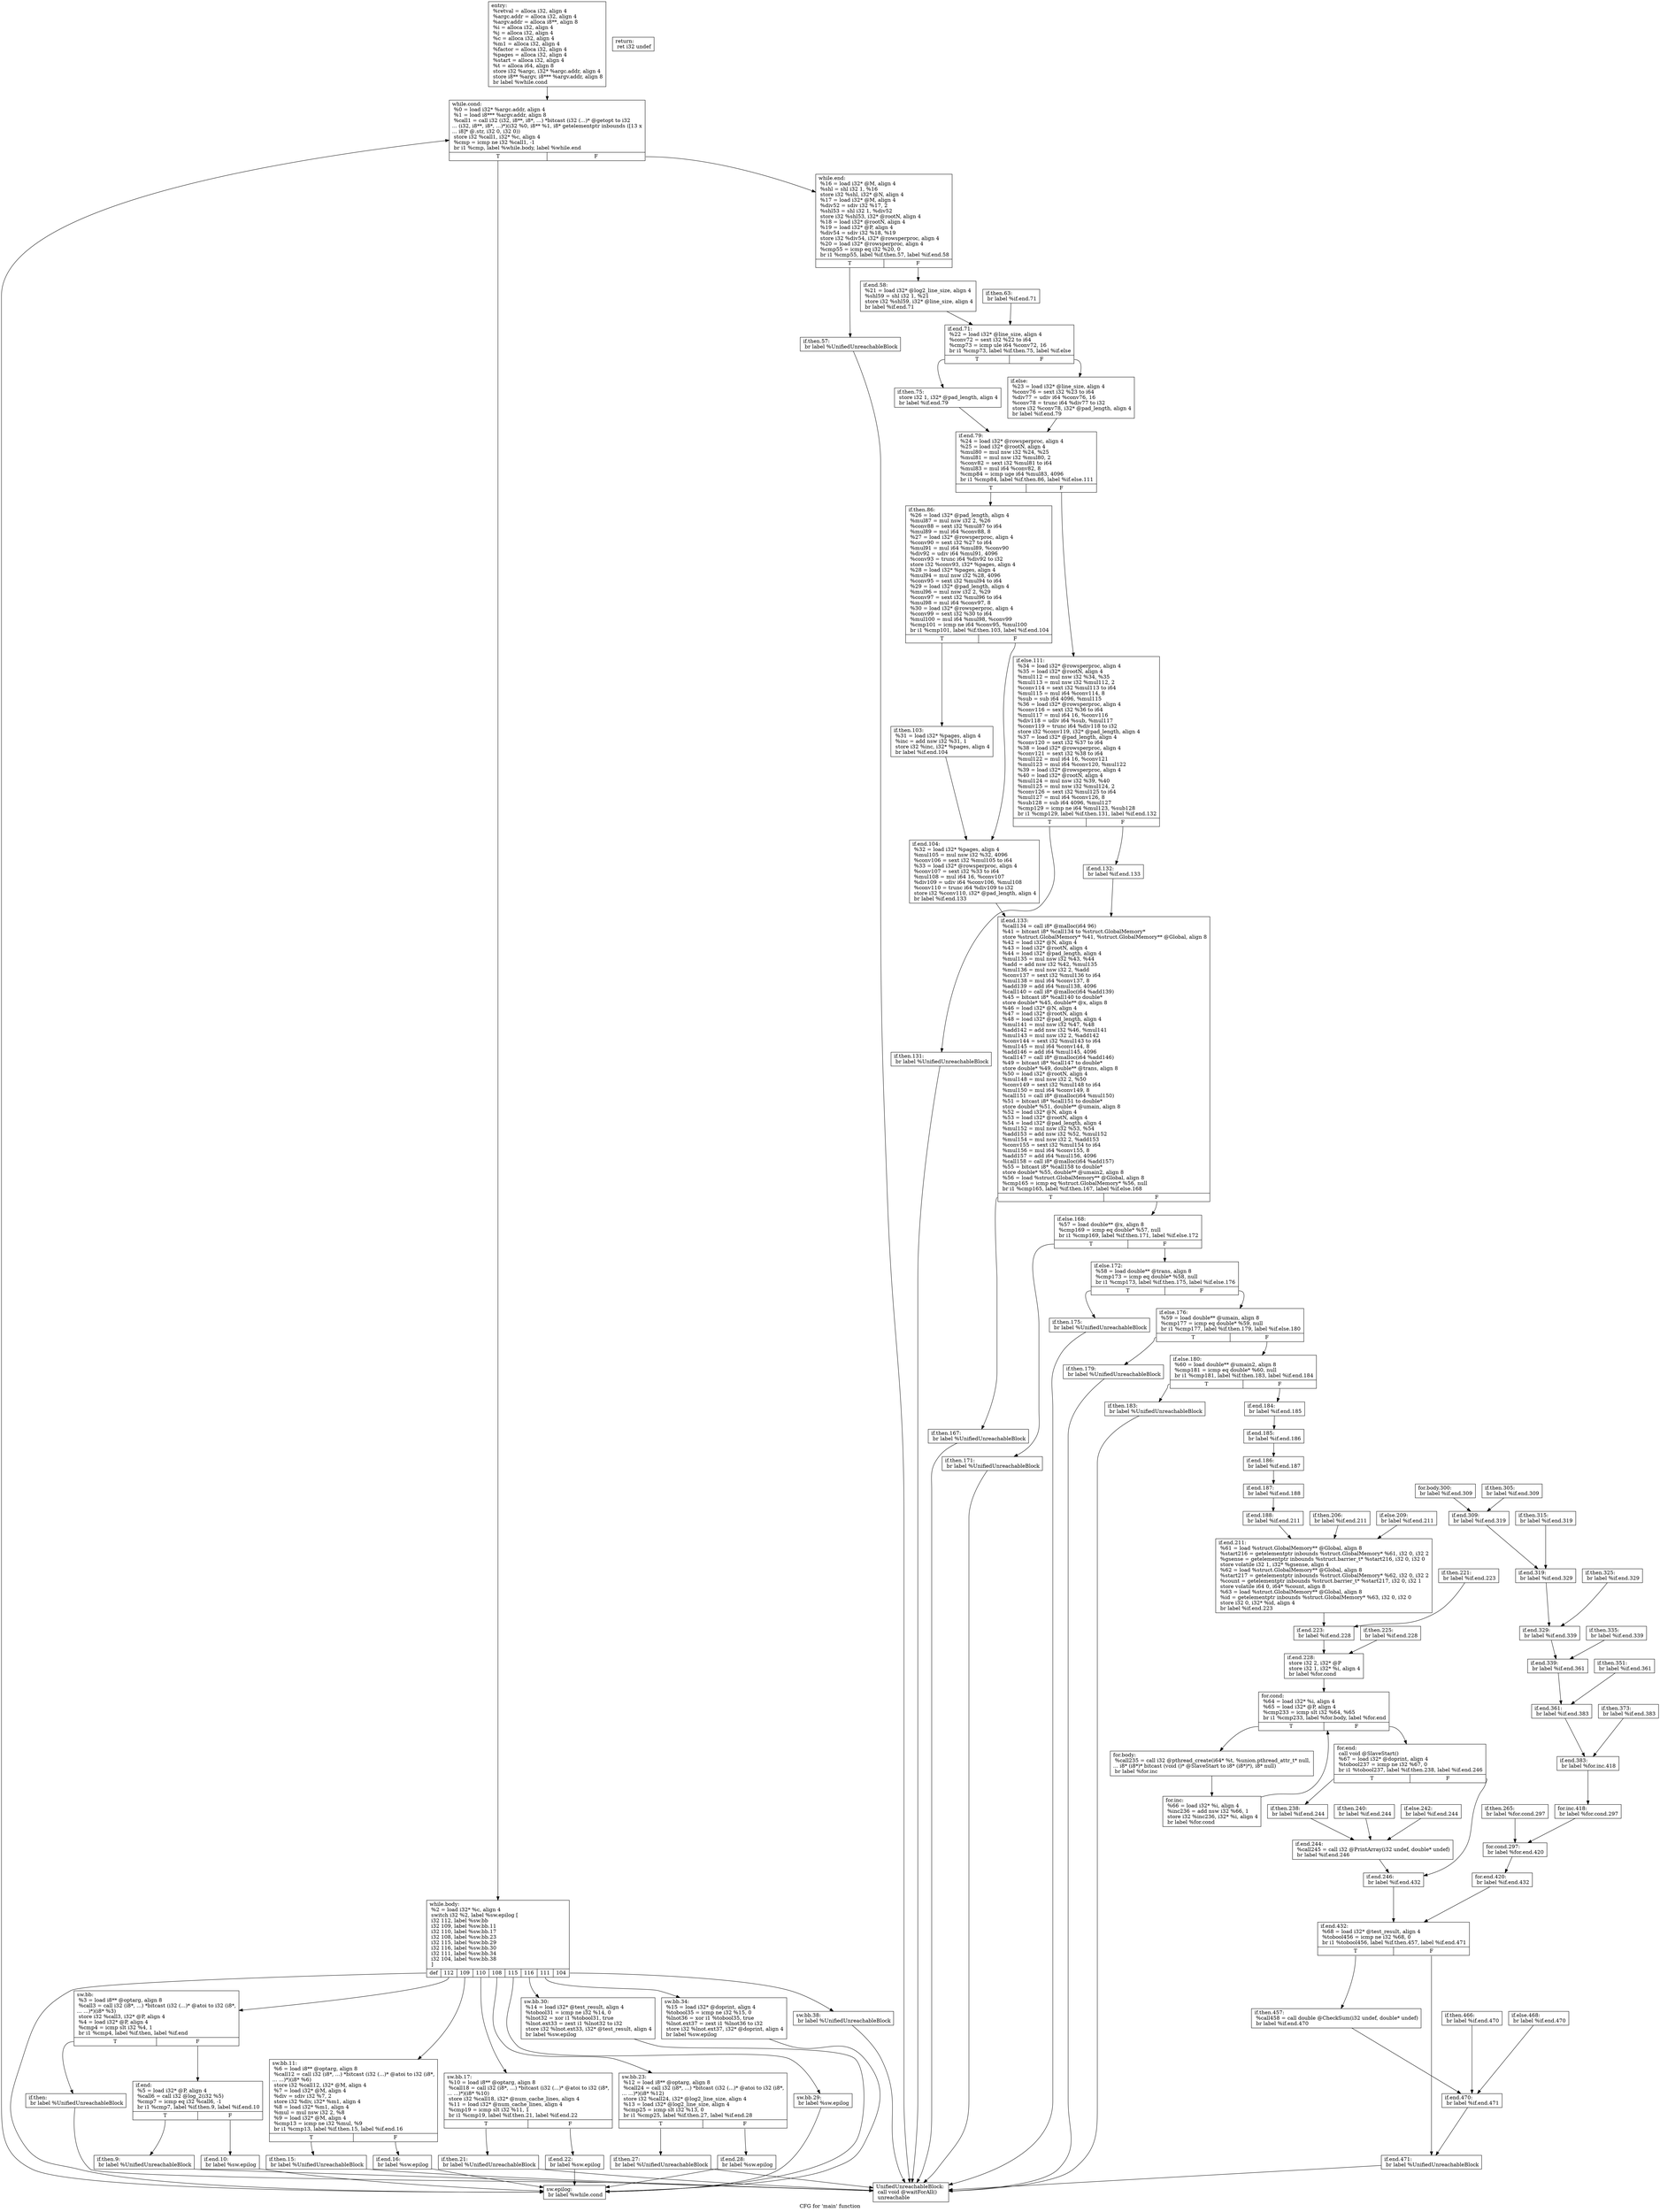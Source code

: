 digraph "CFG for 'main' function" {
	label="CFG for 'main' function";

	Node0x5d90780 [shape=record,label="{entry:\l  %retval = alloca i32, align 4\l  %argc.addr = alloca i32, align 4\l  %argv.addr = alloca i8**, align 8\l  %i = alloca i32, align 4\l  %j = alloca i32, align 4\l  %c = alloca i32, align 4\l  %m1 = alloca i32, align 4\l  %factor = alloca i32, align 4\l  %pages = alloca i32, align 4\l  %start = alloca i32, align 4\l  %t = alloca i64, align 8\l  store i32 %argc, i32* %argc.addr, align 4\l  store i8** %argv, i8*** %argv.addr, align 8\l  br label %while.cond\l}"];
	Node0x5d90780 -> Node0x5d907d0;
	Node0x5d907d0 [shape=record,label="{while.cond:                                       \l  %0 = load i32* %argc.addr, align 4\l  %1 = load i8*** %argv.addr, align 8\l  %call1 = call i32 (i32, i8**, i8*, ...) *bitcast (i32 (...)* @getopt to i32\l... (i32, i8**, i8*, ...)*)(i32 %0, i8** %1, i8* getelementptr inbounds ([13 x\l... i8]* @.str, i32 0, i32 0))\l  store i32 %call1, i32* %c, align 4\l  %cmp = icmp ne i32 %call1, -1\l  br i1 %cmp, label %while.body, label %while.end\l|{<s0>T|<s1>F}}"];
	Node0x5d907d0:s0 -> Node0x5d90820;
	Node0x5d907d0:s1 -> Node0x5d92ac0;
	Node0x5d90820 [shape=record,label="{while.body:                                       \l  %2 = load i32* %c, align 4\l  switch i32 %2, label %sw.epilog [\l    i32 112, label %sw.bb\l    i32 109, label %sw.bb.11\l    i32 110, label %sw.bb.17\l    i32 108, label %sw.bb.23\l    i32 115, label %sw.bb.29\l    i32 116, label %sw.bb.30\l    i32 111, label %sw.bb.34\l    i32 104, label %sw.bb.38\l  ]\l|{<s0>def|<s1>112|<s2>109|<s3>110|<s4>108|<s5>115|<s6>116|<s7>111|<s8>104}}"];
	Node0x5d90820:s0 -> Node0x5d92a70;
	Node0x5d90820:s1 -> Node0x5d924d0;
	Node0x5d90820:s2 -> Node0x5d92660;
	Node0x5d90820:s3 -> Node0x5d92750;
	Node0x5d90820:s4 -> Node0x5d92840;
	Node0x5d90820:s5 -> Node0x5d92930;
	Node0x5d90820:s6 -> Node0x5d92980;
	Node0x5d90820:s7 -> Node0x5d929d0;
	Node0x5d90820:s8 -> Node0x5d92a20;
	Node0x5d924d0 [shape=record,label="{sw.bb:                                            \l  %3 = load i8** @optarg, align 8\l  %call3 = call i32 (i8*, ...) *bitcast (i32 (...)* @atoi to i32 (i8*,\l... ...)*)(i8* %3)\l  store i32 %call3, i32* @P, align 4\l  %4 = load i32* @P, align 4\l  %cmp4 = icmp slt i32 %4, 1\l  br i1 %cmp4, label %if.then, label %if.end\l|{<s0>T|<s1>F}}"];
	Node0x5d924d0:s0 -> Node0x5d92520;
	Node0x5d924d0:s1 -> Node0x5d92570;
	Node0x5d92520 [shape=record,label="{if.then:                                          \l  br label %UnifiedUnreachableBlock\l}"];
	Node0x5d92520 -> Node0x5d94050;
	Node0x5d92570 [shape=record,label="{if.end:                                           \l  %5 = load i32* @P, align 4\l  %call6 = call i32 @log_2(i32 %5)\l  %cmp7 = icmp eq i32 %call6, -1\l  br i1 %cmp7, label %if.then.9, label %if.end.10\l|{<s0>T|<s1>F}}"];
	Node0x5d92570:s0 -> Node0x5d925c0;
	Node0x5d92570:s1 -> Node0x5d92610;
	Node0x5d925c0 [shape=record,label="{if.then.9:                                        \l  br label %UnifiedUnreachableBlock\l}"];
	Node0x5d925c0 -> Node0x5d94050;
	Node0x5d92610 [shape=record,label="{if.end.10:                                        \l  br label %sw.epilog\l}"];
	Node0x5d92610 -> Node0x5d92a70;
	Node0x5d92660 [shape=record,label="{sw.bb.11:                                         \l  %6 = load i8** @optarg, align 8\l  %call12 = call i32 (i8*, ...) *bitcast (i32 (...)* @atoi to i32 (i8*,\l... ...)*)(i8* %6)\l  store i32 %call12, i32* @M, align 4\l  %7 = load i32* @M, align 4\l  %div = sdiv i32 %7, 2\l  store i32 %div, i32* %m1, align 4\l  %8 = load i32* %m1, align 4\l  %mul = mul nsw i32 2, %8\l  %9 = load i32* @M, align 4\l  %cmp13 = icmp ne i32 %mul, %9\l  br i1 %cmp13, label %if.then.15, label %if.end.16\l|{<s0>T|<s1>F}}"];
	Node0x5d92660:s0 -> Node0x5d926b0;
	Node0x5d92660:s1 -> Node0x5d92700;
	Node0x5d926b0 [shape=record,label="{if.then.15:                                       \l  br label %UnifiedUnreachableBlock\l}"];
	Node0x5d926b0 -> Node0x5d94050;
	Node0x5d92700 [shape=record,label="{if.end.16:                                        \l  br label %sw.epilog\l}"];
	Node0x5d92700 -> Node0x5d92a70;
	Node0x5d92750 [shape=record,label="{sw.bb.17:                                         \l  %10 = load i8** @optarg, align 8\l  %call18 = call i32 (i8*, ...) *bitcast (i32 (...)* @atoi to i32 (i8*,\l... ...)*)(i8* %10)\l  store i32 %call18, i32* @num_cache_lines, align 4\l  %11 = load i32* @num_cache_lines, align 4\l  %cmp19 = icmp slt i32 %11, 1\l  br i1 %cmp19, label %if.then.21, label %if.end.22\l|{<s0>T|<s1>F}}"];
	Node0x5d92750:s0 -> Node0x5d927a0;
	Node0x5d92750:s1 -> Node0x5d927f0;
	Node0x5d927a0 [shape=record,label="{if.then.21:                                       \l  br label %UnifiedUnreachableBlock\l}"];
	Node0x5d927a0 -> Node0x5d94050;
	Node0x5d927f0 [shape=record,label="{if.end.22:                                        \l  br label %sw.epilog\l}"];
	Node0x5d927f0 -> Node0x5d92a70;
	Node0x5d92840 [shape=record,label="{sw.bb.23:                                         \l  %12 = load i8** @optarg, align 8\l  %call24 = call i32 (i8*, ...) *bitcast (i32 (...)* @atoi to i32 (i8*,\l... ...)*)(i8* %12)\l  store i32 %call24, i32* @log2_line_size, align 4\l  %13 = load i32* @log2_line_size, align 4\l  %cmp25 = icmp slt i32 %13, 0\l  br i1 %cmp25, label %if.then.27, label %if.end.28\l|{<s0>T|<s1>F}}"];
	Node0x5d92840:s0 -> Node0x5d92890;
	Node0x5d92840:s1 -> Node0x5d928e0;
	Node0x5d92890 [shape=record,label="{if.then.27:                                       \l  br label %UnifiedUnreachableBlock\l}"];
	Node0x5d92890 -> Node0x5d94050;
	Node0x5d928e0 [shape=record,label="{if.end.28:                                        \l  br label %sw.epilog\l}"];
	Node0x5d928e0 -> Node0x5d92a70;
	Node0x5d92930 [shape=record,label="{sw.bb.29:                                         \l  br label %sw.epilog\l}"];
	Node0x5d92930 -> Node0x5d92a70;
	Node0x5d92980 [shape=record,label="{sw.bb.30:                                         \l  %14 = load i32* @test_result, align 4\l  %tobool31 = icmp ne i32 %14, 0\l  %lnot32 = xor i1 %tobool31, true\l  %lnot.ext33 = zext i1 %lnot32 to i32\l  store i32 %lnot.ext33, i32* @test_result, align 4\l  br label %sw.epilog\l}"];
	Node0x5d92980 -> Node0x5d92a70;
	Node0x5d929d0 [shape=record,label="{sw.bb.34:                                         \l  %15 = load i32* @doprint, align 4\l  %tobool35 = icmp ne i32 %15, 0\l  %lnot36 = xor i1 %tobool35, true\l  %lnot.ext37 = zext i1 %lnot36 to i32\l  store i32 %lnot.ext37, i32* @doprint, align 4\l  br label %sw.epilog\l}"];
	Node0x5d929d0 -> Node0x5d92a70;
	Node0x5d92a20 [shape=record,label="{sw.bb.38:                                         \l  br label %UnifiedUnreachableBlock\l}"];
	Node0x5d92a20 -> Node0x5d94050;
	Node0x5d92a70 [shape=record,label="{sw.epilog:                                        \l  br label %while.cond\l}"];
	Node0x5d92a70 -> Node0x5d907d0;
	Node0x5d92ac0 [shape=record,label="{while.end:                                        \l  %16 = load i32* @M, align 4\l  %shl = shl i32 1, %16\l  store i32 %shl, i32* @N, align 4\l  %17 = load i32* @M, align 4\l  %div52 = sdiv i32 %17, 2\l  %shl53 = shl i32 1, %div52\l  store i32 %shl53, i32* @rootN, align 4\l  %18 = load i32* @rootN, align 4\l  %19 = load i32* @P, align 4\l  %div54 = sdiv i32 %18, %19\l  store i32 %div54, i32* @rowsperproc, align 4\l  %20 = load i32* @rowsperproc, align 4\l  %cmp55 = icmp eq i32 %20, 0\l  br i1 %cmp55, label %if.then.57, label %if.end.58\l|{<s0>T|<s1>F}}"];
	Node0x5d92ac0:s0 -> Node0x5d92b10;
	Node0x5d92ac0:s1 -> Node0x5d92b60;
	Node0x5d92b10 [shape=record,label="{if.then.57:                                       \l  br label %UnifiedUnreachableBlock\l}"];
	Node0x5d92b10 -> Node0x5d94050;
	Node0x5d92b60 [shape=record,label="{if.end.58:                                        \l  %21 = load i32* @log2_line_size, align 4\l  %shl59 = shl i32 1, %21\l  store i32 %shl59, i32* @line_size, align 4\l  br label %if.end.71\l}"];
	Node0x5d92b60 -> Node0x5d92c00;
	Node0x5d92bb0 [shape=record,label="{if.then.63:                                       \l  br label %if.end.71\l}"];
	Node0x5d92bb0 -> Node0x5d92c00;
	Node0x5d92c00 [shape=record,label="{if.end.71:                                        \l  %22 = load i32* @line_size, align 4\l  %conv72 = sext i32 %22 to i64\l  %cmp73 = icmp ule i64 %conv72, 16\l  br i1 %cmp73, label %if.then.75, label %if.else\l|{<s0>T|<s1>F}}"];
	Node0x5d92c00:s0 -> Node0x5d92c50;
	Node0x5d92c00:s1 -> Node0x5d92ca0;
	Node0x5d92c50 [shape=record,label="{if.then.75:                                       \l  store i32 1, i32* @pad_length, align 4\l  br label %if.end.79\l}"];
	Node0x5d92c50 -> Node0x5d92cf0;
	Node0x5d92ca0 [shape=record,label="{if.else:                                          \l  %23 = load i32* @line_size, align 4\l  %conv76 = sext i32 %23 to i64\l  %div77 = udiv i64 %conv76, 16\l  %conv78 = trunc i64 %div77 to i32\l  store i32 %conv78, i32* @pad_length, align 4\l  br label %if.end.79\l}"];
	Node0x5d92ca0 -> Node0x5d92cf0;
	Node0x5d92cf0 [shape=record,label="{if.end.79:                                        \l  %24 = load i32* @rowsperproc, align 4\l  %25 = load i32* @rootN, align 4\l  %mul80 = mul nsw i32 %24, %25\l  %mul81 = mul nsw i32 %mul80, 2\l  %conv82 = sext i32 %mul81 to i64\l  %mul83 = mul i64 %conv82, 8\l  %cmp84 = icmp uge i64 %mul83, 4096\l  br i1 %cmp84, label %if.then.86, label %if.else.111\l|{<s0>T|<s1>F}}"];
	Node0x5d92cf0:s0 -> Node0x5d92d40;
	Node0x5d92cf0:s1 -> Node0x5d92e30;
	Node0x5d92d40 [shape=record,label="{if.then.86:                                       \l  %26 = load i32* @pad_length, align 4\l  %mul87 = mul nsw i32 2, %26\l  %conv88 = sext i32 %mul87 to i64\l  %mul89 = mul i64 %conv88, 8\l  %27 = load i32* @rowsperproc, align 4\l  %conv90 = sext i32 %27 to i64\l  %mul91 = mul i64 %mul89, %conv90\l  %div92 = udiv i64 %mul91, 4096\l  %conv93 = trunc i64 %div92 to i32\l  store i32 %conv93, i32* %pages, align 4\l  %28 = load i32* %pages, align 4\l  %mul94 = mul nsw i32 %28, 4096\l  %conv95 = sext i32 %mul94 to i64\l  %29 = load i32* @pad_length, align 4\l  %mul96 = mul nsw i32 2, %29\l  %conv97 = sext i32 %mul96 to i64\l  %mul98 = mul i64 %conv97, 8\l  %30 = load i32* @rowsperproc, align 4\l  %conv99 = sext i32 %30 to i64\l  %mul100 = mul i64 %mul98, %conv99\l  %cmp101 = icmp ne i64 %conv95, %mul100\l  br i1 %cmp101, label %if.then.103, label %if.end.104\l|{<s0>T|<s1>F}}"];
	Node0x5d92d40:s0 -> Node0x5d92d90;
	Node0x5d92d40:s1 -> Node0x5d92de0;
	Node0x5d92d90 [shape=record,label="{if.then.103:                                      \l  %31 = load i32* %pages, align 4\l  %inc = add nsw i32 %31, 1\l  store i32 %inc, i32* %pages, align 4\l  br label %if.end.104\l}"];
	Node0x5d92d90 -> Node0x5d92de0;
	Node0x5d92de0 [shape=record,label="{if.end.104:                                       \l  %32 = load i32* %pages, align 4\l  %mul105 = mul nsw i32 %32, 4096\l  %conv106 = sext i32 %mul105 to i64\l  %33 = load i32* @rowsperproc, align 4\l  %conv107 = sext i32 %33 to i64\l  %mul108 = mul i64 16, %conv107\l  %div109 = udiv i64 %conv106, %mul108\l  %conv110 = trunc i64 %div109 to i32\l  store i32 %conv110, i32* @pad_length, align 4\l  br label %if.end.133\l}"];
	Node0x5d92de0 -> Node0x5d92f20;
	Node0x5d92e30 [shape=record,label="{if.else.111:                                      \l  %34 = load i32* @rowsperproc, align 4\l  %35 = load i32* @rootN, align 4\l  %mul112 = mul nsw i32 %34, %35\l  %mul113 = mul nsw i32 %mul112, 2\l  %conv114 = sext i32 %mul113 to i64\l  %mul115 = mul i64 %conv114, 8\l  %sub = sub i64 4096, %mul115\l  %36 = load i32* @rowsperproc, align 4\l  %conv116 = sext i32 %36 to i64\l  %mul117 = mul i64 16, %conv116\l  %div118 = udiv i64 %sub, %mul117\l  %conv119 = trunc i64 %div118 to i32\l  store i32 %conv119, i32* @pad_length, align 4\l  %37 = load i32* @pad_length, align 4\l  %conv120 = sext i32 %37 to i64\l  %38 = load i32* @rowsperproc, align 4\l  %conv121 = sext i32 %38 to i64\l  %mul122 = mul i64 16, %conv121\l  %mul123 = mul i64 %conv120, %mul122\l  %39 = load i32* @rowsperproc, align 4\l  %40 = load i32* @rootN, align 4\l  %mul124 = mul nsw i32 %39, %40\l  %mul125 = mul nsw i32 %mul124, 2\l  %conv126 = sext i32 %mul125 to i64\l  %mul127 = mul i64 %conv126, 8\l  %sub128 = sub i64 4096, %mul127\l  %cmp129 = icmp ne i64 %mul123, %sub128\l  br i1 %cmp129, label %if.then.131, label %if.end.132\l|{<s0>T|<s1>F}}"];
	Node0x5d92e30:s0 -> Node0x5d92e80;
	Node0x5d92e30:s1 -> Node0x5d92ed0;
	Node0x5d92e80 [shape=record,label="{if.then.131:                                      \l  br label %UnifiedUnreachableBlock\l}"];
	Node0x5d92e80 -> Node0x5d94050;
	Node0x5d92ed0 [shape=record,label="{if.end.132:                                       \l  br label %if.end.133\l}"];
	Node0x5d92ed0 -> Node0x5d92f20;
	Node0x5d92f20 [shape=record,label="{if.end.133:                                       \l  %call134 = call i8* @malloc(i64 96)\l  %41 = bitcast i8* %call134 to %struct.GlobalMemory*\l  store %struct.GlobalMemory* %41, %struct.GlobalMemory** @Global, align 8\l  %42 = load i32* @N, align 4\l  %43 = load i32* @rootN, align 4\l  %44 = load i32* @pad_length, align 4\l  %mul135 = mul nsw i32 %43, %44\l  %add = add nsw i32 %42, %mul135\l  %mul136 = mul nsw i32 2, %add\l  %conv137 = sext i32 %mul136 to i64\l  %mul138 = mul i64 %conv137, 8\l  %add139 = add i64 %mul138, 4096\l  %call140 = call i8* @malloc(i64 %add139)\l  %45 = bitcast i8* %call140 to double*\l  store double* %45, double** @x, align 8\l  %46 = load i32* @N, align 4\l  %47 = load i32* @rootN, align 4\l  %48 = load i32* @pad_length, align 4\l  %mul141 = mul nsw i32 %47, %48\l  %add142 = add nsw i32 %46, %mul141\l  %mul143 = mul nsw i32 2, %add142\l  %conv144 = sext i32 %mul143 to i64\l  %mul145 = mul i64 %conv144, 8\l  %add146 = add i64 %mul145, 4096\l  %call147 = call i8* @malloc(i64 %add146)\l  %49 = bitcast i8* %call147 to double*\l  store double* %49, double** @trans, align 8\l  %50 = load i32* @rootN, align 4\l  %mul148 = mul nsw i32 2, %50\l  %conv149 = sext i32 %mul148 to i64\l  %mul150 = mul i64 %conv149, 8\l  %call151 = call i8* @malloc(i64 %mul150)\l  %51 = bitcast i8* %call151 to double*\l  store double* %51, double** @umain, align 8\l  %52 = load i32* @N, align 4\l  %53 = load i32* @rootN, align 4\l  %54 = load i32* @pad_length, align 4\l  %mul152 = mul nsw i32 %53, %54\l  %add153 = add nsw i32 %52, %mul152\l  %mul154 = mul nsw i32 2, %add153\l  %conv155 = sext i32 %mul154 to i64\l  %mul156 = mul i64 %conv155, 8\l  %add157 = add i64 %mul156, 4096\l  %call158 = call i8* @malloc(i64 %add157)\l  %55 = bitcast i8* %call158 to double*\l  store double* %55, double** @umain2, align 8\l  %56 = load %struct.GlobalMemory** @Global, align 8\l  %cmp165 = icmp eq %struct.GlobalMemory* %56, null\l  br i1 %cmp165, label %if.then.167, label %if.else.168\l|{<s0>T|<s1>F}}"];
	Node0x5d92f20:s0 -> Node0x5d92f70;
	Node0x5d92f20:s1 -> Node0x5d92fc0;
	Node0x5d92f70 [shape=record,label="{if.then.167:                                      \l  br label %UnifiedUnreachableBlock\l}"];
	Node0x5d92f70 -> Node0x5d94050;
	Node0x5d92fc0 [shape=record,label="{if.else.168:                                      \l  %57 = load double** @x, align 8\l  %cmp169 = icmp eq double* %57, null\l  br i1 %cmp169, label %if.then.171, label %if.else.172\l|{<s0>T|<s1>F}}"];
	Node0x5d92fc0:s0 -> Node0x5d93010;
	Node0x5d92fc0:s1 -> Node0x5d93060;
	Node0x5d93010 [shape=record,label="{if.then.171:                                      \l  br label %UnifiedUnreachableBlock\l}"];
	Node0x5d93010 -> Node0x5d94050;
	Node0x5d93060 [shape=record,label="{if.else.172:                                      \l  %58 = load double** @trans, align 8\l  %cmp173 = icmp eq double* %58, null\l  br i1 %cmp173, label %if.then.175, label %if.else.176\l|{<s0>T|<s1>F}}"];
	Node0x5d93060:s0 -> Node0x5d930b0;
	Node0x5d93060:s1 -> Node0x5d93100;
	Node0x5d930b0 [shape=record,label="{if.then.175:                                      \l  br label %UnifiedUnreachableBlock\l}"];
	Node0x5d930b0 -> Node0x5d94050;
	Node0x5d93100 [shape=record,label="{if.else.176:                                      \l  %59 = load double** @umain, align 8\l  %cmp177 = icmp eq double* %59, null\l  br i1 %cmp177, label %if.then.179, label %if.else.180\l|{<s0>T|<s1>F}}"];
	Node0x5d93100:s0 -> Node0x5d93150;
	Node0x5d93100:s1 -> Node0x5d931a0;
	Node0x5d93150 [shape=record,label="{if.then.179:                                      \l  br label %UnifiedUnreachableBlock\l}"];
	Node0x5d93150 -> Node0x5d94050;
	Node0x5d931a0 [shape=record,label="{if.else.180:                                      \l  %60 = load double** @umain2, align 8\l  %cmp181 = icmp eq double* %60, null\l  br i1 %cmp181, label %if.then.183, label %if.end.184\l|{<s0>T|<s1>F}}"];
	Node0x5d931a0:s0 -> Node0x5d931f0;
	Node0x5d931a0:s1 -> Node0x5d93240;
	Node0x5d931f0 [shape=record,label="{if.then.183:                                      \l  br label %UnifiedUnreachableBlock\l}"];
	Node0x5d931f0 -> Node0x5d94050;
	Node0x5d93240 [shape=record,label="{if.end.184:                                       \l  br label %if.end.185\l}"];
	Node0x5d93240 -> Node0x5d93290;
	Node0x5d93290 [shape=record,label="{if.end.185:                                       \l  br label %if.end.186\l}"];
	Node0x5d93290 -> Node0x5d932e0;
	Node0x5d932e0 [shape=record,label="{if.end.186:                                       \l  br label %if.end.187\l}"];
	Node0x5d932e0 -> Node0x5d93330;
	Node0x5d93330 [shape=record,label="{if.end.187:                                       \l  br label %if.end.188\l}"];
	Node0x5d93330 -> Node0x5d93380;
	Node0x5d93380 [shape=record,label="{if.end.188:                                       \l  br label %if.end.211\l}"];
	Node0x5d93380 -> Node0x5d93470;
	Node0x5d933d0 [shape=record,label="{if.then.206:                                      \l  br label %if.end.211\l}"];
	Node0x5d933d0 -> Node0x5d93470;
	Node0x5d93420 [shape=record,label="{if.else.209:                                      \l  br label %if.end.211\l}"];
	Node0x5d93420 -> Node0x5d93470;
	Node0x5d93470 [shape=record,label="{if.end.211:                                       \l  %61 = load %struct.GlobalMemory** @Global, align 8\l  %start216 = getelementptr inbounds %struct.GlobalMemory* %61, i32 0, i32 2\l  %gsense = getelementptr inbounds %struct.barrier_t* %start216, i32 0, i32 0\l  store volatile i32 1, i32* %gsense, align 4\l  %62 = load %struct.GlobalMemory** @Global, align 8\l  %start217 = getelementptr inbounds %struct.GlobalMemory* %62, i32 0, i32 2\l  %count = getelementptr inbounds %struct.barrier_t* %start217, i32 0, i32 1\l  store volatile i64 0, i64* %count, align 8\l  %63 = load %struct.GlobalMemory** @Global, align 8\l  %id = getelementptr inbounds %struct.GlobalMemory* %63, i32 0, i32 0\l  store i32 0, i32* %id, align 4\l  br label %if.end.223\l}"];
	Node0x5d93470 -> Node0x5d93510;
	Node0x5d934c0 [shape=record,label="{if.then.221:                                      \l  br label %if.end.223\l}"];
	Node0x5d934c0 -> Node0x5d93510;
	Node0x5d93510 [shape=record,label="{if.end.223:                                       \l  br label %if.end.228\l}"];
	Node0x5d93510 -> Node0x5d935b0;
	Node0x5d93560 [shape=record,label="{if.then.225:                                      \l  br label %if.end.228\l}"];
	Node0x5d93560 -> Node0x5d935b0;
	Node0x5d935b0 [shape=record,label="{if.end.228:                                       \l  store i32 2, i32* @P\l  store i32 1, i32* %i, align 4\l  br label %for.cond\l}"];
	Node0x5d935b0 -> Node0x5d93600;
	Node0x5d93600 [shape=record,label="{for.cond:                                         \l  %64 = load i32* %i, align 4\l  %65 = load i32* @P, align 4\l  %cmp233 = icmp slt i32 %64, %65\l  br i1 %cmp233, label %for.body, label %for.end\l|{<s0>T|<s1>F}}"];
	Node0x5d93600:s0 -> Node0x5d93650;
	Node0x5d93600:s1 -> Node0x5d936f0;
	Node0x5d93650 [shape=record,label="{for.body:                                         \l  %call235 = call i32 @pthread_create(i64* %t, %union.pthread_attr_t* null,\l... i8* (i8*)* bitcast (void ()* @SlaveStart to i8* (i8*)*), i8* null)\l  br label %for.inc\l}"];
	Node0x5d93650 -> Node0x5d936a0;
	Node0x5d936a0 [shape=record,label="{for.inc:                                          \l  %66 = load i32* %i, align 4\l  %inc236 = add nsw i32 %66, 1\l  store i32 %inc236, i32* %i, align 4\l  br label %for.cond\l}"];
	Node0x5d936a0 -> Node0x5d93600;
	Node0x5d936f0 [shape=record,label="{for.end:                                          \l  call void @SlaveStart()\l  %67 = load i32* @doprint, align 4\l  %tobool237 = icmp ne i32 %67, 0\l  br i1 %tobool237, label %if.then.238, label %if.end.246\l|{<s0>T|<s1>F}}"];
	Node0x5d936f0:s0 -> Node0x5d93740;
	Node0x5d936f0:s1 -> Node0x5d93880;
	Node0x5d93740 [shape=record,label="{if.then.238:                                      \l  br label %if.end.244\l}"];
	Node0x5d93740 -> Node0x5d93830;
	Node0x5d93790 [shape=record,label="{if.then.240:                                      \l  br label %if.end.244\l}"];
	Node0x5d93790 -> Node0x5d93830;
	Node0x5d937e0 [shape=record,label="{if.else.242:                                      \l  br label %if.end.244\l}"];
	Node0x5d937e0 -> Node0x5d93830;
	Node0x5d93830 [shape=record,label="{if.end.244:                                       \l  %call245 = call i32 @PrintArray(i32 undef, double* undef)\l  br label %if.end.246\l}"];
	Node0x5d93830 -> Node0x5d93880;
	Node0x5d93880 [shape=record,label="{if.end.246:                                       \l  br label %if.end.432\l}"];
	Node0x5d93880 -> Node0x5d93e20;
	Node0x5d938d0 [shape=record,label="{if.then.265:                                      \l  br label %for.cond.297\l}"];
	Node0x5d938d0 -> Node0x5d93920;
	Node0x5d93920 [shape=record,label="{for.cond.297:                                     \l  br label %for.end.420\l}"];
	Node0x5d93920 -> Node0x5d93dd0;
	Node0x5d93970 [shape=record,label="{for.body.300:                                     \l  br label %if.end.309\l}"];
	Node0x5d93970 -> Node0x5d93a10;
	Node0x5d939c0 [shape=record,label="{if.then.305:                                      \l  br label %if.end.309\l}"];
	Node0x5d939c0 -> Node0x5d93a10;
	Node0x5d93a10 [shape=record,label="{if.end.309:                                       \l  br label %if.end.319\l}"];
	Node0x5d93a10 -> Node0x5d93ab0;
	Node0x5d93a60 [shape=record,label="{if.then.315:                                      \l  br label %if.end.319\l}"];
	Node0x5d93a60 -> Node0x5d93ab0;
	Node0x5d93ab0 [shape=record,label="{if.end.319:                                       \l  br label %if.end.329\l}"];
	Node0x5d93ab0 -> Node0x5d93b50;
	Node0x5d93b00 [shape=record,label="{if.then.325:                                      \l  br label %if.end.329\l}"];
	Node0x5d93b00 -> Node0x5d93b50;
	Node0x5d93b50 [shape=record,label="{if.end.329:                                       \l  br label %if.end.339\l}"];
	Node0x5d93b50 -> Node0x5d93bf0;
	Node0x5d93ba0 [shape=record,label="{if.then.335:                                      \l  br label %if.end.339\l}"];
	Node0x5d93ba0 -> Node0x5d93bf0;
	Node0x5d93bf0 [shape=record,label="{if.end.339:                                       \l  br label %if.end.361\l}"];
	Node0x5d93bf0 -> Node0x5d93c90;
	Node0x5d93c40 [shape=record,label="{if.then.351:                                      \l  br label %if.end.361\l}"];
	Node0x5d93c40 -> Node0x5d93c90;
	Node0x5d93c90 [shape=record,label="{if.end.361:                                       \l  br label %if.end.383\l}"];
	Node0x5d93c90 -> Node0x5d93d30;
	Node0x5d93ce0 [shape=record,label="{if.then.373:                                      \l  br label %if.end.383\l}"];
	Node0x5d93ce0 -> Node0x5d93d30;
	Node0x5d93d30 [shape=record,label="{if.end.383:                                       \l  br label %for.inc.418\l}"];
	Node0x5d93d30 -> Node0x5d93d80;
	Node0x5d93d80 [shape=record,label="{for.inc.418:                                      \l  br label %for.cond.297\l}"];
	Node0x5d93d80 -> Node0x5d93920;
	Node0x5d93dd0 [shape=record,label="{for.end.420:                                      \l  br label %if.end.432\l}"];
	Node0x5d93dd0 -> Node0x5d93e20;
	Node0x5d93e20 [shape=record,label="{if.end.432:                                       \l  %68 = load i32* @test_result, align 4\l  %tobool456 = icmp ne i32 %68, 0\l  br i1 %tobool456, label %if.then.457, label %if.end.471\l|{<s0>T|<s1>F}}"];
	Node0x5d93e20:s0 -> Node0x5d93e70;
	Node0x5d93e20:s1 -> Node0x5d93fb0;
	Node0x5d93e70 [shape=record,label="{if.then.457:                                      \l  %call458 = call double @CheckSum(i32 undef, double* undef)\l  br label %if.end.470\l}"];
	Node0x5d93e70 -> Node0x5d93f60;
	Node0x5d93ec0 [shape=record,label="{if.then.466:                                      \l  br label %if.end.470\l}"];
	Node0x5d93ec0 -> Node0x5d93f60;
	Node0x5d93f10 [shape=record,label="{if.else.468:                                      \l  br label %if.end.470\l}"];
	Node0x5d93f10 -> Node0x5d93f60;
	Node0x5d93f60 [shape=record,label="{if.end.470:                                       \l  br label %if.end.471\l}"];
	Node0x5d93f60 -> Node0x5d93fb0;
	Node0x5d93fb0 [shape=record,label="{if.end.471:                                       \l  br label %UnifiedUnreachableBlock\l}"];
	Node0x5d93fb0 -> Node0x5d94050;
	Node0x5d94000 [shape=record,label="{return:                                           \l  ret i32 undef\l}"];
	Node0x5d94050 [shape=record,label="{UnifiedUnreachableBlock:                          \l  call void @waitForAll()\l  unreachable\l}"];
}
